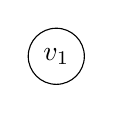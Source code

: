 \begin{tikzpicture}[
  scale=0.8,
  tnode/.style={circle, text centered, draw=black},
  line/.style={draw, -}
  ]

\node [tnode] (v1) {$v_1$};

\end{tikzpicture}
